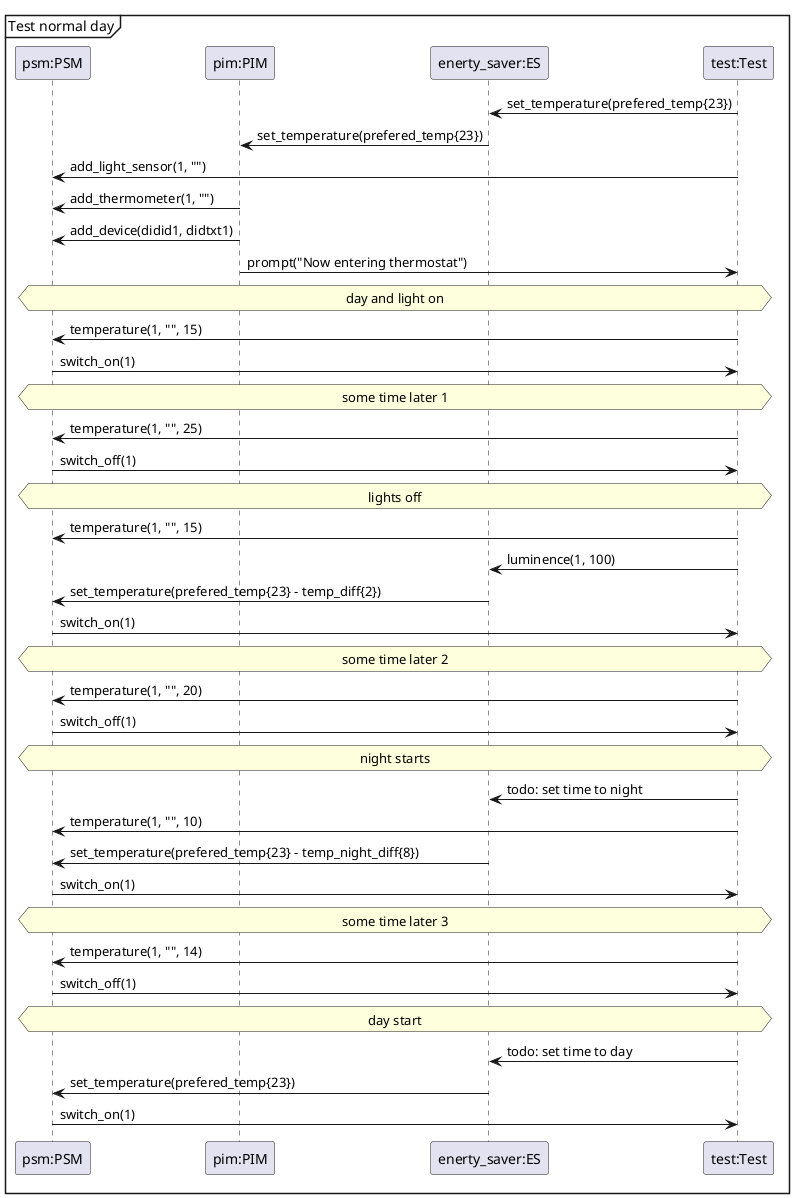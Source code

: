 @startuml sequense diagram
mainframe Test normal day

participant "psm:PSM" as psm
participant "pim:PIM" as pim
participant "enerty_saver:ES" as es
participant "test:Test" as test

'Set preferred temp
es <- test: set_temperature(prefered_temp{23})
pim <- es: set_temperature(prefered_temp{23})

psm <- test: add_light_sensor(1, "")

psm <- pim: add_thermometer(1, "")
psm <- pim: add_device(didid1, didtxt1)

pim -> test: prompt("Now entering thermostat")

hnote across: day and light on
'setup compleat

psm <- test: temperature(1, "", 15)
psm -> test: switch_on(1)

hnote across: some time later 1
psm <- test: temperature(1, "", 25)
psm -> test: switch_off(1)

hnote across: lights off
psm <- test: temperature(1, "", 15)
es <- test: luminence(1, 100)
psm <- es: set_temperature(prefered_temp{23} - temp_diff{2})
psm -> test: switch_on(1)

hnote across: some time later 2
psm <- test: temperature(1, "", 20)
psm -> test: switch_off(1)

hnote across: night starts
es <- test: todo: set time to night
psm <- test: temperature(1, "", 10)
psm <- es: set_temperature(prefered_temp{23} - temp_night_diff{8})
psm -> test: switch_on(1)

hnote across: some time later 3
psm <- test: temperature(1, "", 14)
psm -> test: switch_off(1)

hnote across: day start
es <- test: todo: set time to day
psm <- es: set_temperature(prefered_temp{23})
psm -> test: switch_on(1)



@enduml
